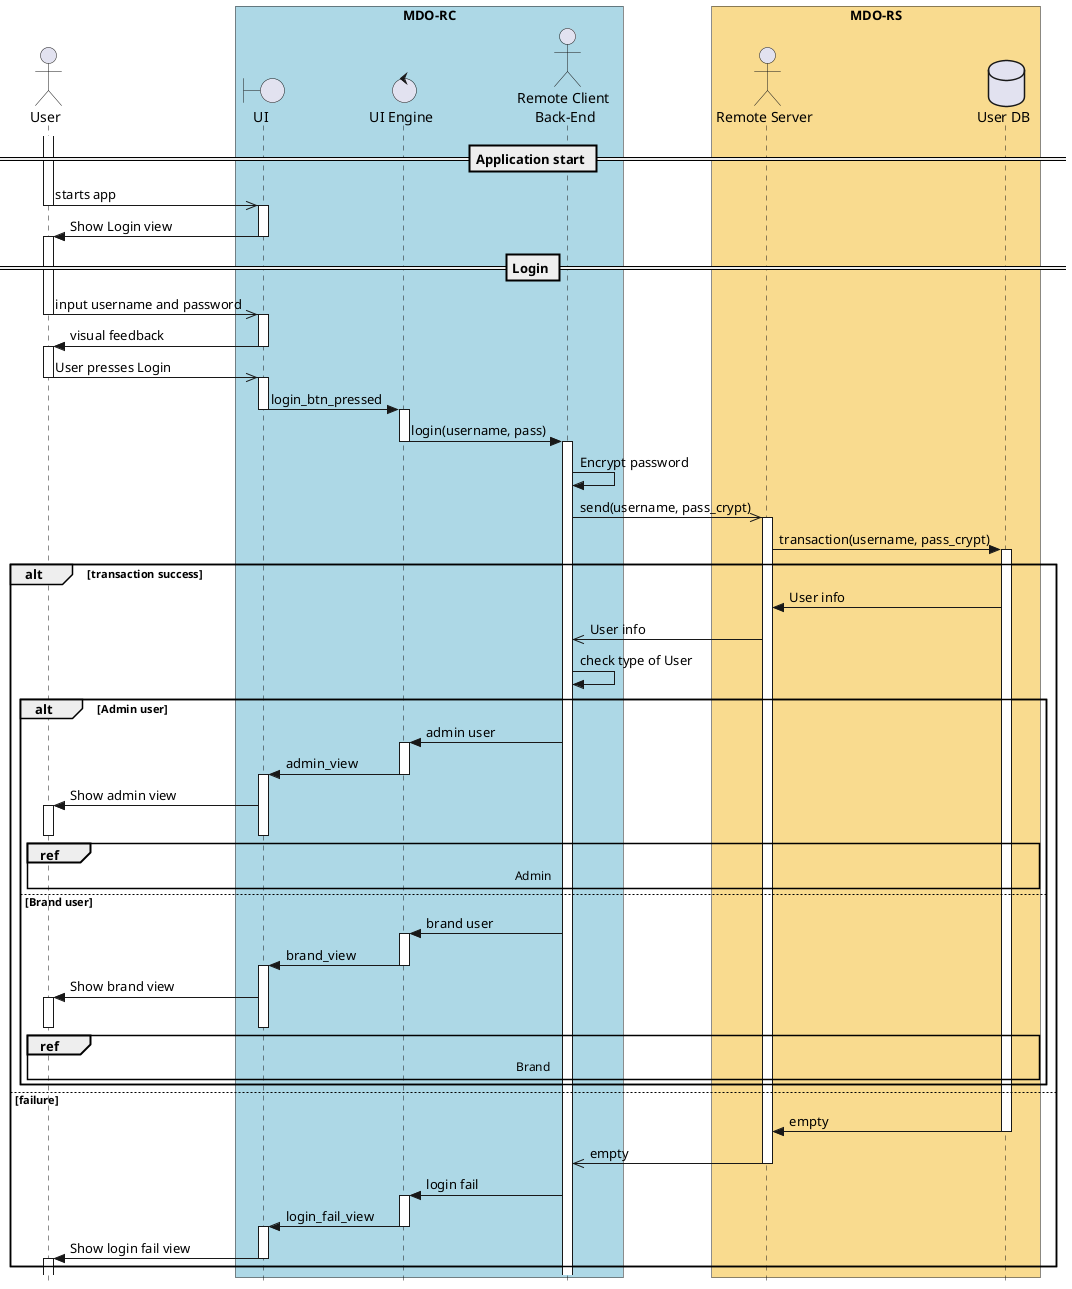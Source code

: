   @startuml
  ' ---------- SETUP ----------------
  ' strict uml style and hide footboxes
  skinparam style strictuml
  hide footbox
  ' for anchors and duration this may be required (uncomment)
  ' !pragma teoz true

  ' ---------- Declaring participants
  ' participant Participant as Foo
  
  actor User
  box "MDO-RC" #LightBlue
  boundary "UI" as UI
  control "UI Engine" as UIE
  actor "Remote Client \nBack-End" as RC
  endbox
  box "MDO-RS" #f9db8f
  actor "Remote Server" as RS
  database "User DB" as UserDB
  endbox
  ' entity      Entity      as Foo4
  ' database    Database    as Foo5
  ' collections Collections as Foo6
  ' queue       Queue       as Foo7

  ' async message
  == Application start ==
  activate User
  User ->> UI: starts app 
  deactivate User
  activate UI
  UI -> User: Show Login view
  deactivate UI
''
  == Login ==
  activate User
  User ->> UI: input username and password
  deactivate User
  activate UI
  UI -> User: visual feedback
  deactivate UI
  activate User
  User ->> UI: User presses Login
''
  deactivate User
  activate UI
  UI -> UIE: login_btn_pressed
  deactivate UI
  activate UIE
  UIE -> RC : login(username, pass)
  deactivate UIE
  activate RC
  RC -> RC : Encrypt password
  RC ->> RS : send(username, pass_crypt)
  activate RS
  RS -> UserDB : transaction(username, pass_crypt)
  activate UserDB
'' DB transaction
  alt transaction success
    UserDB -> RS: User info
    RS ->> RC: User info
    RC -> RC: check type of User
    alt Admin user
      RC -> UIE: admin user
      activate UIE
      UIE -> UI: admin_view
      deactivate UIE
      activate UI
      UI -> User: Show admin view
      activate User
      deactivate UI
      ref over RC, UIE, UI, User, RS, UserDB: Admin
      deactivate User  
    else Brand user
      RC -> UIE: brand user
      activate UIE
      UIE -> UI: brand_view
      deactivate UIE
      activate UI
      UI -> User: Show brand view
      activate User
      deactivate UI
      deactivate User
      ref over RC, UIE, UI, User, RS, UserDB: Brand
    end
  else failure
  UserDB -> RS: empty
  deactivate UserDB
  RS ->> RC : empty
  deactivate RS
  RC -> UIE : login fail
  activate UIE
  UIE -> UI : login_fail_view
  deactivate UIE
  activate UI
  UI -> User : Show login fail view
  deactivate UI
  activate User
  deactivate User
  end
''
''  == User Authentication ==
''  alt Admin
''    UIE ->> RC : Send DBs relative to admin
''    RC ->> User : Show Main Menu
''    alt Users
''      User ->> RC : Manage Useres
''      RC ->> UIE : Send changes
''      UIE ->> UIE : Update data
''    else Statistics
''      User ->> RC : Watch Statistics
''      RC ->> User : Show Statistics
''    else Ads To Activate
''      User ->> RC : Download Videos, Accept/Deny Ads
''      RC ->> UIE : Send Changes
''      UIE ->> UIE : Update data
''    else Logout
''      User ->> RC : Logout
''      RC ->> RC : Quit
''    end
'    
''  else Brand
''    UIE ->> RC : Sends DBs relative to the brand 
''    RC ->> User : Show Main Menu
''    alt Notifications
''      User ->> RC : See notifications
''      RC ->> User : Show notifications
''    else Rented
''      User ->> RC : See Rented Ads
''      RC ->> User : Show statistics of Rented Ads
''    else To Rent
''      User ->> RC : Upload Videos, choose conditions and fragrancy
''      RC ->> UIE : Send Changes
''      UIE ->> UIE : Update data
''    else Logoudat
''      User ->> RC : Logout
''      RC ->> RC : Quit
''    end
''  end

' =========================== ZE das couves ==============================='
'  LS -> UIE: show Image Filter view
'  UIE -> User: visual feedback
'  ref over User, GRE, UIE, LS: Image Filter
' -------
'    else Take Pic
'    LS -> UIE: show Pic view
'    UIE -> User: visual feedback
'    ref over User, GRE, UIE, LS: Picture mode
' -------
'    else Create GIF
'    LS -> UIE: show GIF view
'    UIE -> User: visual feedback
'    ref over User, GRE, UIE, LS: GIF mode
'    '' LS -> LS: process gesture \ncallback
'    '' LS -> UIE: provide output
'    '' UIE -> User: visual feedback
'    ' end alt
'    end 
' end par
'  end
		

  @enduml
